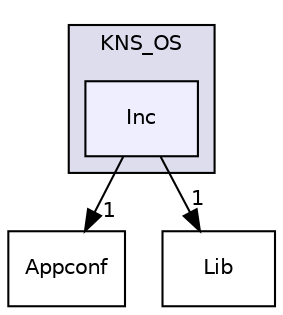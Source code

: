 digraph "Kineis/App/Kineis_os/KNS_OS/Inc" {
  compound=true
  node [ fontsize="10", fontname="Helvetica"];
  edge [ labelfontsize="10", labelfontname="Helvetica"];
  subgraph clusterdir_3992098c38770792185064af681390b8 {
    graph [ bgcolor="#ddddee", pencolor="black", label="KNS_OS" fontname="Helvetica", fontsize="10", URL="dir_3992098c38770792185064af681390b8.html"]
  dir_f189585f2359976d1a69e018c8fd6030 [shape=box, label="Inc", style="filled", fillcolor="#eeeeff", pencolor="black", URL="dir_f189585f2359976d1a69e018c8fd6030.html"];
  }
  dir_68ffa5ca8ccfa6448bd0595e797999e4 [shape=box label="Appconf" URL="dir_68ffa5ca8ccfa6448bd0595e797999e4.html"];
  dir_8bac7462668d86a984d2ee5977e3cf6a [shape=box label="Lib" URL="dir_8bac7462668d86a984d2ee5977e3cf6a.html"];
  dir_f189585f2359976d1a69e018c8fd6030->dir_68ffa5ca8ccfa6448bd0595e797999e4 [headlabel="1", labeldistance=1.5 headhref="dir_000007_000026.html"];
  dir_f189585f2359976d1a69e018c8fd6030->dir_8bac7462668d86a984d2ee5977e3cf6a [headlabel="1", labeldistance=1.5 headhref="dir_000007_000035.html"];
}
